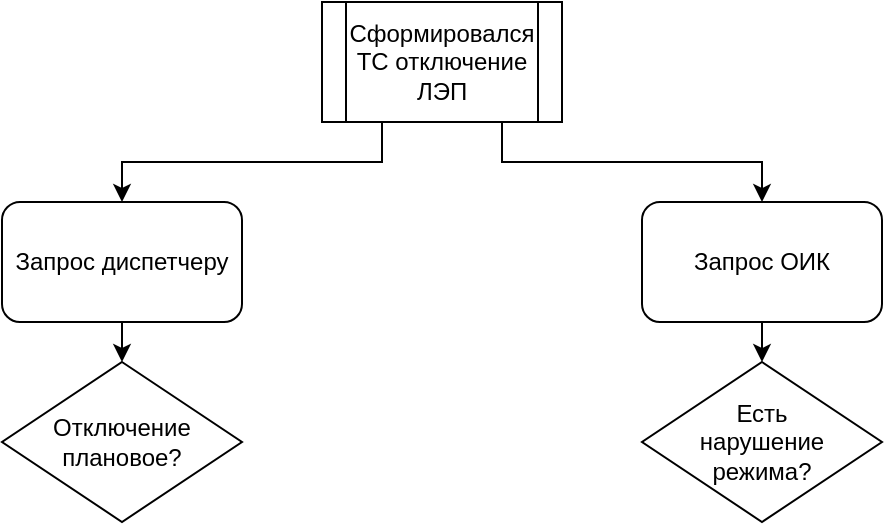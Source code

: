 <mxfile version="19.0.0" type="github">
  <diagram id="C5RBs43oDa-KdzZeNtuy" name="Page-1">
    <mxGraphModel dx="946" dy="621" grid="1" gridSize="10" guides="1" tooltips="1" connect="1" arrows="1" fold="1" page="1" pageScale="1" pageWidth="827" pageHeight="1169" math="0" shadow="0">
      <root>
        <mxCell id="WIyWlLk6GJQsqaUBKTNV-0" />
        <mxCell id="WIyWlLk6GJQsqaUBKTNV-1" parent="WIyWlLk6GJQsqaUBKTNV-0" />
        <mxCell id="t1qy27uWSAux4-Ufw2B2-0" value="Отключение&lt;br&gt;плановое?" style="rhombus;whiteSpace=wrap;html=1;" vertex="1" parent="WIyWlLk6GJQsqaUBKTNV-1">
          <mxGeometry x="180" y="220" width="120" height="80" as="geometry" />
        </mxCell>
        <mxCell id="t1qy27uWSAux4-Ufw2B2-7" style="edgeStyle=orthogonalEdgeStyle;rounded=0;orthogonalLoop=1;jettySize=auto;html=1;exitX=0.75;exitY=1;exitDx=0;exitDy=0;entryX=0.5;entryY=0;entryDx=0;entryDy=0;" edge="1" parent="WIyWlLk6GJQsqaUBKTNV-1" source="t1qy27uWSAux4-Ufw2B2-2" target="t1qy27uWSAux4-Ufw2B2-4">
          <mxGeometry relative="1" as="geometry" />
        </mxCell>
        <mxCell id="t1qy27uWSAux4-Ufw2B2-8" style="edgeStyle=orthogonalEdgeStyle;rounded=0;orthogonalLoop=1;jettySize=auto;html=1;exitX=0.25;exitY=1;exitDx=0;exitDy=0;" edge="1" parent="WIyWlLk6GJQsqaUBKTNV-1" source="t1qy27uWSAux4-Ufw2B2-2" target="t1qy27uWSAux4-Ufw2B2-3">
          <mxGeometry relative="1" as="geometry" />
        </mxCell>
        <mxCell id="t1qy27uWSAux4-Ufw2B2-2" value="Сформировался ТС отключение ЛЭП" style="shape=process;whiteSpace=wrap;html=1;backgroundOutline=1;" vertex="1" parent="WIyWlLk6GJQsqaUBKTNV-1">
          <mxGeometry x="340" y="40" width="120" height="60" as="geometry" />
        </mxCell>
        <mxCell id="t1qy27uWSAux4-Ufw2B2-12" style="edgeStyle=orthogonalEdgeStyle;rounded=0;orthogonalLoop=1;jettySize=auto;html=1;exitX=0.5;exitY=1;exitDx=0;exitDy=0;entryX=0.5;entryY=0;entryDx=0;entryDy=0;" edge="1" parent="WIyWlLk6GJQsqaUBKTNV-1" source="t1qy27uWSAux4-Ufw2B2-3" target="t1qy27uWSAux4-Ufw2B2-0">
          <mxGeometry relative="1" as="geometry" />
        </mxCell>
        <mxCell id="t1qy27uWSAux4-Ufw2B2-3" value="Запрос диспетчеру" style="rounded=1;whiteSpace=wrap;html=1;" vertex="1" parent="WIyWlLk6GJQsqaUBKTNV-1">
          <mxGeometry x="180" y="140" width="120" height="60" as="geometry" />
        </mxCell>
        <mxCell id="t1qy27uWSAux4-Ufw2B2-13" style="edgeStyle=orthogonalEdgeStyle;rounded=0;orthogonalLoop=1;jettySize=auto;html=1;exitX=0.5;exitY=1;exitDx=0;exitDy=0;entryX=0.5;entryY=0;entryDx=0;entryDy=0;" edge="1" parent="WIyWlLk6GJQsqaUBKTNV-1" source="t1qy27uWSAux4-Ufw2B2-4" target="t1qy27uWSAux4-Ufw2B2-10">
          <mxGeometry relative="1" as="geometry" />
        </mxCell>
        <mxCell id="t1qy27uWSAux4-Ufw2B2-4" value="Запрос ОИК" style="rounded=1;whiteSpace=wrap;html=1;" vertex="1" parent="WIyWlLk6GJQsqaUBKTNV-1">
          <mxGeometry x="500" y="140" width="120" height="60" as="geometry" />
        </mxCell>
        <mxCell id="t1qy27uWSAux4-Ufw2B2-10" value="Есть&lt;br&gt;нарушение&lt;br&gt;режима?" style="rhombus;whiteSpace=wrap;html=1;" vertex="1" parent="WIyWlLk6GJQsqaUBKTNV-1">
          <mxGeometry x="500" y="220" width="120" height="80" as="geometry" />
        </mxCell>
      </root>
    </mxGraphModel>
  </diagram>
</mxfile>
